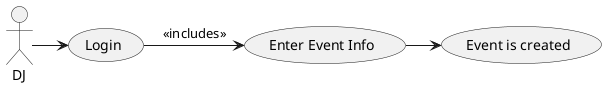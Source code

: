 @startuml
:DJ: as DJ
(Login) as L
(Enter Event Info) as INFO
(Event is created) as EVENT

DJ -> L

L -> INFO: <<includes>>

INFO -> EVENT

@enduml